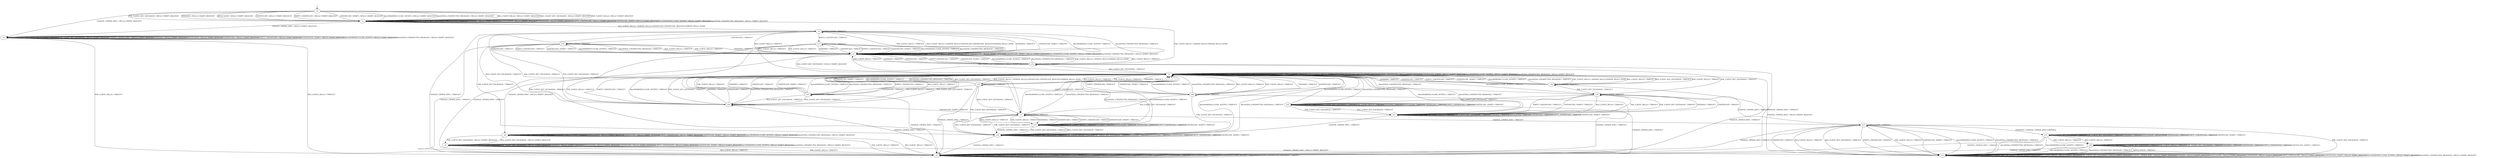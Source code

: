 digraph h7 {
s0 [label="s0"];
s1 [label="s1"];
s2 [label="s2"];
s3 [label="s3"];
s4 [label="s4"];
s15 [label="s15"];
s5 [label="s5"];
s7 [label="s7"];
s14 [label="s14"];
s16 [label="s16"];
s17 [label="s17"];
s19 [label="s19"];
s6 [label="s6"];
s8 [label="s8"];
s10 [label="s10"];
s11 [label="s11"];
s20 [label="s20"];
s21 [label="s21"];
s22 [label="s22"];
s9 [label="s9"];
s12 [label="s12"];
s13 [label="s13"];
s23 [label="s23"];
s24 [label="s24"];
s18 [label="s18"];
s25 [label="s25"];
s26 [label="s26"];
s0 -> s1 [label="RSA_CLIENT_HELLO / HELLO_VERIFY_REQUEST"];
s0 -> s1 [label="RSA_CLIENT_KEY_EXCHANGE / HELLO_VERIFY_REQUEST"];
s0 -> s1 [label="PSK_CLIENT_HELLO / HELLO_VERIFY_REQUEST"];
s0 -> s1 [label="PSK_CLIENT_KEY_EXCHANGE / HELLO_VERIFY_REQUEST"];
s0 -> s2 [label="CHANGE_CIPHER_SPEC / HELLO_VERIFY_REQUEST"];
s0 -> s1 [label="FINISHED / HELLO_VERIFY_REQUEST"];
s0 -> s1 [label="APPLICATION / HELLO_VERIFY_REQUEST"];
s0 -> s1 [label="CERTIFICATE / HELLO_VERIFY_REQUEST"];
s0 -> s1 [label="EMPTY_CERTIFICATE / HELLO_VERIFY_REQUEST"];
s0 -> s1 [label="CERTIFICATE_VERIFY / HELLO_VERIFY_REQUEST"];
s0 -> s1 [label="Alert(WARNING,CLOSE_NOTIFY) / HELLO_VERIFY_REQUEST"];
s0 -> s1 [label="Alert(FATAL,UNEXPECTED_MESSAGE) / HELLO_VERIFY_REQUEST"];
s1 -> s3 [label="RSA_CLIENT_HELLO / SERVER_HELLO,CERTIFICATE,CERTIFICATE_REQUEST,SERVER_HELLO_DONE"];
s1 -> s1 [label="RSA_CLIENT_KEY_EXCHANGE / HELLO_VERIFY_REQUEST"];
s1 -> s15 [label="PSK_CLIENT_HELLO / SERVER_HELLO,SERVER_HELLO_DONE"];
s1 -> s1 [label="PSK_CLIENT_KEY_EXCHANGE / HELLO_VERIFY_REQUEST"];
s1 -> s2 [label="CHANGE_CIPHER_SPEC / HELLO_VERIFY_REQUEST"];
s1 -> s1 [label="FINISHED / HELLO_VERIFY_REQUEST"];
s1 -> s1 [label="APPLICATION / HELLO_VERIFY_REQUEST"];
s1 -> s1 [label="CERTIFICATE / HELLO_VERIFY_REQUEST"];
s1 -> s1 [label="EMPTY_CERTIFICATE / HELLO_VERIFY_REQUEST"];
s1 -> s1 [label="CERTIFICATE_VERIFY / HELLO_VERIFY_REQUEST"];
s1 -> s1 [label="Alert(WARNING,CLOSE_NOTIFY) / HELLO_VERIFY_REQUEST"];
s1 -> s1 [label="Alert(FATAL,UNEXPECTED_MESSAGE) / HELLO_VERIFY_REQUEST"];
s2 -> s4 [label="RSA_CLIENT_HELLO / TIMEOUT"];
s2 -> s2 [label="RSA_CLIENT_KEY_EXCHANGE / HELLO_VERIFY_REQUEST"];
s2 -> s4 [label="PSK_CLIENT_HELLO / TIMEOUT"];
s2 -> s2 [label="PSK_CLIENT_KEY_EXCHANGE / HELLO_VERIFY_REQUEST"];
s2 -> s2 [label="CHANGE_CIPHER_SPEC / HELLO_VERIFY_REQUEST"];
s2 -> s2 [label="FINISHED / HELLO_VERIFY_REQUEST"];
s2 -> s2 [label="APPLICATION / HELLO_VERIFY_REQUEST"];
s2 -> s2 [label="CERTIFICATE / HELLO_VERIFY_REQUEST"];
s2 -> s2 [label="EMPTY_CERTIFICATE / HELLO_VERIFY_REQUEST"];
s2 -> s2 [label="CERTIFICATE_VERIFY / HELLO_VERIFY_REQUEST"];
s2 -> s2 [label="Alert(WARNING,CLOSE_NOTIFY) / HELLO_VERIFY_REQUEST"];
s2 -> s2 [label="Alert(FATAL,UNEXPECTED_MESSAGE) / HELLO_VERIFY_REQUEST"];
s3 -> s5 [label="RSA_CLIENT_HELLO / TIMEOUT"];
s3 -> s7 [label="RSA_CLIENT_KEY_EXCHANGE / TIMEOUT"];
s3 -> s5 [label="PSK_CLIENT_HELLO / TIMEOUT"];
s3 -> s14 [label="PSK_CLIENT_KEY_EXCHANGE / TIMEOUT"];
s3 -> s4 [label="CHANGE_CIPHER_SPEC / TIMEOUT"];
s3 -> s5 [label="FINISHED / TIMEOUT"];
s3 -> s3 [label="APPLICATION / TIMEOUT"];
s3 -> s16 [label="CERTIFICATE / TIMEOUT"];
s3 -> s17 [label="EMPTY_CERTIFICATE / TIMEOUT"];
s3 -> s5 [label="CERTIFICATE_VERIFY / TIMEOUT"];
s3 -> s5 [label="Alert(WARNING,CLOSE_NOTIFY) / TIMEOUT"];
s3 -> s5 [label="Alert(FATAL,UNEXPECTED_MESSAGE) / TIMEOUT"];
s4 -> s4 [label="RSA_CLIENT_HELLO / TIMEOUT"];
s4 -> s4 [label="RSA_CLIENT_KEY_EXCHANGE / TIMEOUT"];
s4 -> s4 [label="PSK_CLIENT_HELLO / TIMEOUT"];
s4 -> s4 [label="PSK_CLIENT_KEY_EXCHANGE / TIMEOUT"];
s4 -> s4 [label="CHANGE_CIPHER_SPEC / TIMEOUT"];
s4 -> s4 [label="FINISHED / TIMEOUT"];
s4 -> s4 [label="APPLICATION / TIMEOUT"];
s4 -> s4 [label="CERTIFICATE / TIMEOUT"];
s4 -> s4 [label="EMPTY_CERTIFICATE / TIMEOUT"];
s4 -> s4 [label="CERTIFICATE_VERIFY / TIMEOUT"];
s4 -> s4 [label="Alert(WARNING,CLOSE_NOTIFY) / TIMEOUT"];
s4 -> s4 [label="Alert(FATAL,UNEXPECTED_MESSAGE) / TIMEOUT"];
s15 -> s5 [label="RSA_CLIENT_HELLO / TIMEOUT"];
s15 -> s8 [label="RSA_CLIENT_KEY_EXCHANGE / TIMEOUT"];
s15 -> s5 [label="PSK_CLIENT_HELLO / TIMEOUT"];
s15 -> s19 [label="PSK_CLIENT_KEY_EXCHANGE / TIMEOUT"];
s15 -> s4 [label="CHANGE_CIPHER_SPEC / TIMEOUT"];
s15 -> s5 [label="FINISHED / TIMEOUT"];
s15 -> s15 [label="APPLICATION / TIMEOUT"];
s15 -> s5 [label="CERTIFICATE / TIMEOUT"];
s15 -> s5 [label="EMPTY_CERTIFICATE / TIMEOUT"];
s15 -> s5 [label="CERTIFICATE_VERIFY / TIMEOUT"];
s15 -> s5 [label="Alert(WARNING,CLOSE_NOTIFY) / TIMEOUT"];
s15 -> s5 [label="Alert(FATAL,UNEXPECTED_MESSAGE) / TIMEOUT"];
s5 -> s3 [label="RSA_CLIENT_HELLO / SERVER_HELLO,CERTIFICATE,CERTIFICATE_REQUEST,SERVER_HELLO_DONE"];
s5 -> s8 [label="RSA_CLIENT_KEY_EXCHANGE / HELLO_VERIFY_REQUEST"];
s5 -> s15 [label="PSK_CLIENT_HELLO / SERVER_HELLO,SERVER_HELLO_DONE"];
s5 -> s8 [label="PSK_CLIENT_KEY_EXCHANGE / HELLO_VERIFY_REQUEST"];
s5 -> s6 [label="CHANGE_CIPHER_SPEC / HELLO_VERIFY_REQUEST"];
s5 -> s5 [label="FINISHED / HELLO_VERIFY_REQUEST"];
s5 -> s5 [label="APPLICATION / HELLO_VERIFY_REQUEST"];
s5 -> s5 [label="CERTIFICATE / HELLO_VERIFY_REQUEST"];
s5 -> s5 [label="EMPTY_CERTIFICATE / HELLO_VERIFY_REQUEST"];
s5 -> s5 [label="CERTIFICATE_VERIFY / HELLO_VERIFY_REQUEST"];
s5 -> s5 [label="Alert(WARNING,CLOSE_NOTIFY) / HELLO_VERIFY_REQUEST"];
s5 -> s5 [label="Alert(FATAL,UNEXPECTED_MESSAGE) / HELLO_VERIFY_REQUEST"];
s7 -> s10 [label="RSA_CLIENT_HELLO / TIMEOUT"];
s7 -> s14 [label="RSA_CLIENT_KEY_EXCHANGE / TIMEOUT"];
s7 -> s10 [label="PSK_CLIENT_HELLO / TIMEOUT"];
s7 -> s14 [label="PSK_CLIENT_KEY_EXCHANGE / TIMEOUT"];
s7 -> s11 [label="CHANGE_CIPHER_SPEC / TIMEOUT"];
s7 -> s10 [label="FINISHED / TIMEOUT"];
s7 -> s7 [label="APPLICATION / TIMEOUT"];
s7 -> s10 [label="CERTIFICATE / TIMEOUT"];
s7 -> s10 [label="EMPTY_CERTIFICATE / TIMEOUT"];
s7 -> s10 [label="CERTIFICATE_VERIFY / TIMEOUT"];
s7 -> s8 [label="Alert(WARNING,CLOSE_NOTIFY) / TIMEOUT"];
s7 -> s8 [label="Alert(FATAL,UNEXPECTED_MESSAGE) / TIMEOUT"];
s14 -> s14 [label="RSA_CLIENT_HELLO / TIMEOUT"];
s14 -> s14 [label="RSA_CLIENT_KEY_EXCHANGE / TIMEOUT"];
s14 -> s14 [label="PSK_CLIENT_HELLO / TIMEOUT"];
s14 -> s14 [label="PSK_CLIENT_KEY_EXCHANGE / TIMEOUT"];
s14 -> s4 [label="CHANGE_CIPHER_SPEC / TIMEOUT"];
s14 -> s14 [label="FINISHED / TIMEOUT"];
s14 -> s14 [label="APPLICATION / TIMEOUT"];
s14 -> s14 [label="CERTIFICATE / TIMEOUT"];
s14 -> s14 [label="EMPTY_CERTIFICATE / TIMEOUT"];
s14 -> s14 [label="CERTIFICATE_VERIFY / TIMEOUT"];
s14 -> s8 [label="Alert(WARNING,CLOSE_NOTIFY) / TIMEOUT"];
s14 -> s8 [label="Alert(FATAL,UNEXPECTED_MESSAGE) / TIMEOUT"];
s16 -> s5 [label="RSA_CLIENT_HELLO / TIMEOUT"];
s16 -> s20 [label="RSA_CLIENT_KEY_EXCHANGE / TIMEOUT"];
s16 -> s5 [label="PSK_CLIENT_HELLO / TIMEOUT"];
s16 -> s20 [label="PSK_CLIENT_KEY_EXCHANGE / TIMEOUT"];
s16 -> s4 [label="CHANGE_CIPHER_SPEC / TIMEOUT"];
s16 -> s5 [label="FINISHED / TIMEOUT"];
s16 -> s16 [label="APPLICATION / TIMEOUT"];
s16 -> s5 [label="CERTIFICATE / TIMEOUT"];
s16 -> s5 [label="EMPTY_CERTIFICATE / TIMEOUT"];
s16 -> s5 [label="CERTIFICATE_VERIFY / TIMEOUT"];
s16 -> s5 [label="Alert(WARNING,CLOSE_NOTIFY) / TIMEOUT"];
s16 -> s5 [label="Alert(FATAL,UNEXPECTED_MESSAGE) / TIMEOUT"];
s17 -> s5 [label="RSA_CLIENT_HELLO / TIMEOUT"];
s17 -> s7 [label="RSA_CLIENT_KEY_EXCHANGE / TIMEOUT"];
s17 -> s5 [label="PSK_CLIENT_HELLO / TIMEOUT"];
s17 -> s14 [label="PSK_CLIENT_KEY_EXCHANGE / TIMEOUT"];
s17 -> s4 [label="CHANGE_CIPHER_SPEC / TIMEOUT"];
s17 -> s5 [label="FINISHED / TIMEOUT"];
s17 -> s17 [label="APPLICATION / TIMEOUT"];
s17 -> s5 [label="CERTIFICATE / TIMEOUT"];
s17 -> s5 [label="EMPTY_CERTIFICATE / TIMEOUT"];
s17 -> s5 [label="CERTIFICATE_VERIFY / TIMEOUT"];
s17 -> s5 [label="Alert(WARNING,CLOSE_NOTIFY) / TIMEOUT"];
s17 -> s5 [label="Alert(FATAL,UNEXPECTED_MESSAGE) / TIMEOUT"];
s19 -> s21 [label="RSA_CLIENT_HELLO / TIMEOUT"];
s19 -> s22 [label="RSA_CLIENT_KEY_EXCHANGE / TIMEOUT"];
s19 -> s21 [label="PSK_CLIENT_HELLO / TIMEOUT"];
s19 -> s21 [label="PSK_CLIENT_KEY_EXCHANGE / TIMEOUT"];
s19 -> s11 [label="CHANGE_CIPHER_SPEC / TIMEOUT"];
s19 -> s21 [label="FINISHED / TIMEOUT"];
s19 -> s19 [label="APPLICATION / TIMEOUT"];
s19 -> s21 [label="CERTIFICATE / TIMEOUT"];
s19 -> s21 [label="EMPTY_CERTIFICATE / TIMEOUT"];
s19 -> s21 [label="CERTIFICATE_VERIFY / TIMEOUT"];
s19 -> s8 [label="Alert(WARNING,CLOSE_NOTIFY) / TIMEOUT"];
s19 -> s8 [label="Alert(FATAL,UNEXPECTED_MESSAGE) / TIMEOUT"];
s6 -> s4 [label="RSA_CLIENT_HELLO / TIMEOUT"];
s6 -> s9 [label="RSA_CLIENT_KEY_EXCHANGE / HELLO_VERIFY_REQUEST"];
s6 -> s4 [label="PSK_CLIENT_HELLO / TIMEOUT"];
s6 -> s9 [label="PSK_CLIENT_KEY_EXCHANGE / HELLO_VERIFY_REQUEST"];
s6 -> s6 [label="CHANGE_CIPHER_SPEC / HELLO_VERIFY_REQUEST"];
s6 -> s6 [label="FINISHED / HELLO_VERIFY_REQUEST"];
s6 -> s6 [label="APPLICATION / HELLO_VERIFY_REQUEST"];
s6 -> s6 [label="CERTIFICATE / HELLO_VERIFY_REQUEST"];
s6 -> s6 [label="EMPTY_CERTIFICATE / HELLO_VERIFY_REQUEST"];
s6 -> s6 [label="CERTIFICATE_VERIFY / HELLO_VERIFY_REQUEST"];
s6 -> s6 [label="Alert(WARNING,CLOSE_NOTIFY) / HELLO_VERIFY_REQUEST"];
s6 -> s6 [label="Alert(FATAL,UNEXPECTED_MESSAGE) / HELLO_VERIFY_REQUEST"];
s8 -> s23 [label="RSA_CLIENT_HELLO / SERVER_HELLO,CERTIFICATE,CERTIFICATE_REQUEST,SERVER_HELLO_DONE"];
s8 -> s8 [label="RSA_CLIENT_KEY_EXCHANGE / HELLO_VERIFY_REQUEST"];
s8 -> s24 [label="PSK_CLIENT_HELLO / SERVER_HELLO,SERVER_HELLO_DONE"];
s8 -> s8 [label="PSK_CLIENT_KEY_EXCHANGE / HELLO_VERIFY_REQUEST"];
s8 -> s12 [label="CHANGE_CIPHER_SPEC / HELLO_VERIFY_REQUEST"];
s8 -> s8 [label="FINISHED / HELLO_VERIFY_REQUEST"];
s8 -> s8 [label="APPLICATION / HELLO_VERIFY_REQUEST"];
s8 -> s8 [label="CERTIFICATE / HELLO_VERIFY_REQUEST"];
s8 -> s8 [label="EMPTY_CERTIFICATE / HELLO_VERIFY_REQUEST"];
s8 -> s8 [label="CERTIFICATE_VERIFY / HELLO_VERIFY_REQUEST"];
s8 -> s8 [label="Alert(WARNING,CLOSE_NOTIFY) / HELLO_VERIFY_REQUEST"];
s8 -> s8 [label="Alert(FATAL,UNEXPECTED_MESSAGE) / HELLO_VERIFY_REQUEST"];
s10 -> s10 [label="RSA_CLIENT_HELLO / TIMEOUT"];
s10 -> s14 [label="RSA_CLIENT_KEY_EXCHANGE / TIMEOUT"];
s10 -> s10 [label="PSK_CLIENT_HELLO / TIMEOUT"];
s10 -> s14 [label="PSK_CLIENT_KEY_EXCHANGE / TIMEOUT"];
s10 -> s14 [label="CHANGE_CIPHER_SPEC / TIMEOUT"];
s10 -> s10 [label="FINISHED / TIMEOUT"];
s10 -> s10 [label="APPLICATION / TIMEOUT"];
s10 -> s10 [label="CERTIFICATE / TIMEOUT"];
s10 -> s10 [label="EMPTY_CERTIFICATE / TIMEOUT"];
s10 -> s10 [label="CERTIFICATE_VERIFY / TIMEOUT"];
s10 -> s8 [label="Alert(WARNING,CLOSE_NOTIFY) / TIMEOUT"];
s10 -> s8 [label="Alert(FATAL,UNEXPECTED_MESSAGE) / TIMEOUT"];
s11 -> s12 [label="RSA_CLIENT_HELLO / TIMEOUT"];
s11 -> s12 [label="RSA_CLIENT_KEY_EXCHANGE / TIMEOUT"];
s11 -> s12 [label="PSK_CLIENT_HELLO / TIMEOUT"];
s11 -> s12 [label="PSK_CLIENT_KEY_EXCHANGE / TIMEOUT"];
s11 -> s4 [label="CHANGE_CIPHER_SPEC / TIMEOUT"];
s11 -> s13 [label="FINISHED / CHANGE_CIPHER_SPEC,FINISHED"];
s11 -> s11 [label="APPLICATION / TIMEOUT"];
s11 -> s12 [label="CERTIFICATE / TIMEOUT"];
s11 -> s12 [label="EMPTY_CERTIFICATE / TIMEOUT"];
s11 -> s12 [label="CERTIFICATE_VERIFY / TIMEOUT"];
s11 -> s12 [label="Alert(WARNING,CLOSE_NOTIFY) / TIMEOUT"];
s11 -> s12 [label="Alert(FATAL,UNEXPECTED_MESSAGE) / TIMEOUT"];
s20 -> s8 [label="RSA_CLIENT_HELLO / TIMEOUT"];
s20 -> s8 [label="RSA_CLIENT_KEY_EXCHANGE / TIMEOUT"];
s20 -> s8 [label="PSK_CLIENT_HELLO / TIMEOUT"];
s20 -> s8 [label="PSK_CLIENT_KEY_EXCHANGE / TIMEOUT"];
s20 -> s4 [label="CHANGE_CIPHER_SPEC / TIMEOUT"];
s20 -> s8 [label="FINISHED / TIMEOUT"];
s20 -> s20 [label="APPLICATION / TIMEOUT"];
s20 -> s8 [label="CERTIFICATE / TIMEOUT"];
s20 -> s8 [label="EMPTY_CERTIFICATE / TIMEOUT"];
s20 -> s7 [label="CERTIFICATE_VERIFY / TIMEOUT"];
s20 -> s8 [label="Alert(WARNING,CLOSE_NOTIFY) / TIMEOUT"];
s20 -> s8 [label="Alert(FATAL,UNEXPECTED_MESSAGE) / TIMEOUT"];
s21 -> s21 [label="RSA_CLIENT_HELLO / TIMEOUT"];
s21 -> s22 [label="RSA_CLIENT_KEY_EXCHANGE / TIMEOUT"];
s21 -> s21 [label="PSK_CLIENT_HELLO / TIMEOUT"];
s21 -> s21 [label="PSK_CLIENT_KEY_EXCHANGE / TIMEOUT"];
s21 -> s14 [label="CHANGE_CIPHER_SPEC / TIMEOUT"];
s21 -> s21 [label="FINISHED / TIMEOUT"];
s21 -> s21 [label="APPLICATION / TIMEOUT"];
s21 -> s21 [label="CERTIFICATE / TIMEOUT"];
s21 -> s21 [label="EMPTY_CERTIFICATE / TIMEOUT"];
s21 -> s21 [label="CERTIFICATE_VERIFY / TIMEOUT"];
s21 -> s8 [label="Alert(WARNING,CLOSE_NOTIFY) / TIMEOUT"];
s21 -> s8 [label="Alert(FATAL,UNEXPECTED_MESSAGE) / TIMEOUT"];
s22 -> s22 [label="RSA_CLIENT_HELLO / TIMEOUT"];
s22 -> s22 [label="RSA_CLIENT_KEY_EXCHANGE / TIMEOUT"];
s22 -> s22 [label="PSK_CLIENT_HELLO / TIMEOUT"];
s22 -> s21 [label="PSK_CLIENT_KEY_EXCHANGE / TIMEOUT"];
s22 -> s4 [label="CHANGE_CIPHER_SPEC / TIMEOUT"];
s22 -> s22 [label="FINISHED / TIMEOUT"];
s22 -> s22 [label="APPLICATION / TIMEOUT"];
s22 -> s22 [label="CERTIFICATE / TIMEOUT"];
s22 -> s22 [label="EMPTY_CERTIFICATE / TIMEOUT"];
s22 -> s22 [label="CERTIFICATE_VERIFY / TIMEOUT"];
s22 -> s8 [label="Alert(WARNING,CLOSE_NOTIFY) / TIMEOUT"];
s22 -> s8 [label="Alert(FATAL,UNEXPECTED_MESSAGE) / TIMEOUT"];
s9 -> s4 [label="RSA_CLIENT_HELLO / TIMEOUT"];
s9 -> s9 [label="RSA_CLIENT_KEY_EXCHANGE / HELLO_VERIFY_REQUEST"];
s9 -> s4 [label="PSK_CLIENT_HELLO / TIMEOUT"];
s9 -> s9 [label="PSK_CLIENT_KEY_EXCHANGE / HELLO_VERIFY_REQUEST"];
s9 -> s12 [label="CHANGE_CIPHER_SPEC / HELLO_VERIFY_REQUEST"];
s9 -> s9 [label="FINISHED / HELLO_VERIFY_REQUEST"];
s9 -> s9 [label="APPLICATION / HELLO_VERIFY_REQUEST"];
s9 -> s9 [label="CERTIFICATE / HELLO_VERIFY_REQUEST"];
s9 -> s9 [label="EMPTY_CERTIFICATE / HELLO_VERIFY_REQUEST"];
s9 -> s9 [label="CERTIFICATE_VERIFY / HELLO_VERIFY_REQUEST"];
s9 -> s9 [label="Alert(WARNING,CLOSE_NOTIFY) / HELLO_VERIFY_REQUEST"];
s9 -> s9 [label="Alert(FATAL,UNEXPECTED_MESSAGE) / HELLO_VERIFY_REQUEST"];
s12 -> s12 [label="RSA_CLIENT_HELLO / HELLO_VERIFY_REQUEST"];
s12 -> s12 [label="RSA_CLIENT_KEY_EXCHANGE / HELLO_VERIFY_REQUEST"];
s12 -> s12 [label="PSK_CLIENT_HELLO / HELLO_VERIFY_REQUEST"];
s12 -> s12 [label="PSK_CLIENT_KEY_EXCHANGE / HELLO_VERIFY_REQUEST"];
s12 -> s12 [label="CHANGE_CIPHER_SPEC / HELLO_VERIFY_REQUEST"];
s12 -> s12 [label="FINISHED / HELLO_VERIFY_REQUEST"];
s12 -> s12 [label="APPLICATION / HELLO_VERIFY_REQUEST"];
s12 -> s12 [label="CERTIFICATE / HELLO_VERIFY_REQUEST"];
s12 -> s12 [label="EMPTY_CERTIFICATE / HELLO_VERIFY_REQUEST"];
s12 -> s12 [label="CERTIFICATE_VERIFY / HELLO_VERIFY_REQUEST"];
s12 -> s12 [label="Alert(WARNING,CLOSE_NOTIFY) / HELLO_VERIFY_REQUEST"];
s12 -> s12 [label="Alert(FATAL,UNEXPECTED_MESSAGE) / HELLO_VERIFY_REQUEST"];
s13 -> s18 [label="RSA_CLIENT_HELLO / TIMEOUT"];
s13 -> s13 [label="RSA_CLIENT_KEY_EXCHANGE / TIMEOUT"];
s13 -> s18 [label="PSK_CLIENT_HELLO / TIMEOUT"];
s13 -> s13 [label="PSK_CLIENT_KEY_EXCHANGE / TIMEOUT"];
s13 -> s4 [label="CHANGE_CIPHER_SPEC / TIMEOUT"];
s13 -> s13 [label="FINISHED / TIMEOUT"];
s13 -> s13 [label="APPLICATION / APPLICATION"];
s13 -> s13 [label="CERTIFICATE / TIMEOUT"];
s13 -> s13 [label="EMPTY_CERTIFICATE / TIMEOUT"];
s13 -> s13 [label="CERTIFICATE_VERIFY / TIMEOUT"];
s13 -> s12 [label="Alert(WARNING,CLOSE_NOTIFY) / TIMEOUT"];
s13 -> s12 [label="Alert(FATAL,UNEXPECTED_MESSAGE) / TIMEOUT"];
s23 -> s8 [label="RSA_CLIENT_HELLO / TIMEOUT"];
s23 -> s7 [label="RSA_CLIENT_KEY_EXCHANGE / TIMEOUT"];
s23 -> s8 [label="PSK_CLIENT_HELLO / TIMEOUT"];
s23 -> s14 [label="PSK_CLIENT_KEY_EXCHANGE / TIMEOUT"];
s23 -> s4 [label="CHANGE_CIPHER_SPEC / TIMEOUT"];
s23 -> s8 [label="FINISHED / TIMEOUT"];
s23 -> s23 [label="APPLICATION / TIMEOUT"];
s23 -> s25 [label="CERTIFICATE / TIMEOUT"];
s23 -> s26 [label="EMPTY_CERTIFICATE / TIMEOUT"];
s23 -> s8 [label="CERTIFICATE_VERIFY / TIMEOUT"];
s23 -> s8 [label="Alert(WARNING,CLOSE_NOTIFY) / TIMEOUT"];
s23 -> s8 [label="Alert(FATAL,UNEXPECTED_MESSAGE) / TIMEOUT"];
s24 -> s8 [label="RSA_CLIENT_HELLO / TIMEOUT"];
s24 -> s8 [label="RSA_CLIENT_KEY_EXCHANGE / TIMEOUT"];
s24 -> s8 [label="PSK_CLIENT_HELLO / TIMEOUT"];
s24 -> s19 [label="PSK_CLIENT_KEY_EXCHANGE / TIMEOUT"];
s24 -> s4 [label="CHANGE_CIPHER_SPEC / TIMEOUT"];
s24 -> s8 [label="FINISHED / TIMEOUT"];
s24 -> s24 [label="APPLICATION / TIMEOUT"];
s24 -> s8 [label="CERTIFICATE / TIMEOUT"];
s24 -> s8 [label="EMPTY_CERTIFICATE / TIMEOUT"];
s24 -> s8 [label="CERTIFICATE_VERIFY / TIMEOUT"];
s24 -> s8 [label="Alert(WARNING,CLOSE_NOTIFY) / TIMEOUT"];
s24 -> s8 [label="Alert(FATAL,UNEXPECTED_MESSAGE) / TIMEOUT"];
s18 -> s18 [label="RSA_CLIENT_HELLO / TIMEOUT"];
s18 -> s18 [label="RSA_CLIENT_KEY_EXCHANGE / TIMEOUT"];
s18 -> s18 [label="PSK_CLIENT_HELLO / TIMEOUT"];
s18 -> s18 [label="PSK_CLIENT_KEY_EXCHANGE / TIMEOUT"];
s18 -> s4 [label="CHANGE_CIPHER_SPEC / TIMEOUT"];
s18 -> s18 [label="FINISHED / TIMEOUT"];
s18 -> s12 [label="APPLICATION / TIMEOUT"];
s18 -> s18 [label="CERTIFICATE / TIMEOUT"];
s18 -> s18 [label="EMPTY_CERTIFICATE / TIMEOUT"];
s18 -> s18 [label="CERTIFICATE_VERIFY / TIMEOUT"];
s18 -> s12 [label="Alert(WARNING,CLOSE_NOTIFY) / TIMEOUT"];
s18 -> s12 [label="Alert(FATAL,UNEXPECTED_MESSAGE) / TIMEOUT"];
s25 -> s8 [label="RSA_CLIENT_HELLO / TIMEOUT"];
s25 -> s20 [label="RSA_CLIENT_KEY_EXCHANGE / TIMEOUT"];
s25 -> s8 [label="PSK_CLIENT_HELLO / TIMEOUT"];
s25 -> s20 [label="PSK_CLIENT_KEY_EXCHANGE / TIMEOUT"];
s25 -> s4 [label="CHANGE_CIPHER_SPEC / TIMEOUT"];
s25 -> s8 [label="FINISHED / TIMEOUT"];
s25 -> s25 [label="APPLICATION / TIMEOUT"];
s25 -> s8 [label="CERTIFICATE / TIMEOUT"];
s25 -> s8 [label="EMPTY_CERTIFICATE / TIMEOUT"];
s25 -> s8 [label="CERTIFICATE_VERIFY / TIMEOUT"];
s25 -> s8 [label="Alert(WARNING,CLOSE_NOTIFY) / TIMEOUT"];
s25 -> s8 [label="Alert(FATAL,UNEXPECTED_MESSAGE) / TIMEOUT"];
s26 -> s8 [label="RSA_CLIENT_HELLO / TIMEOUT"];
s26 -> s7 [label="RSA_CLIENT_KEY_EXCHANGE / TIMEOUT"];
s26 -> s8 [label="PSK_CLIENT_HELLO / TIMEOUT"];
s26 -> s14 [label="PSK_CLIENT_KEY_EXCHANGE / TIMEOUT"];
s26 -> s4 [label="CHANGE_CIPHER_SPEC / TIMEOUT"];
s26 -> s8 [label="FINISHED / TIMEOUT"];
s26 -> s26 [label="APPLICATION / TIMEOUT"];
s26 -> s8 [label="CERTIFICATE / TIMEOUT"];
s26 -> s8 [label="EMPTY_CERTIFICATE / TIMEOUT"];
s26 -> s8 [label="CERTIFICATE_VERIFY / TIMEOUT"];
s26 -> s8 [label="Alert(WARNING,CLOSE_NOTIFY) / TIMEOUT"];
s26 -> s8 [label="Alert(FATAL,UNEXPECTED_MESSAGE) / TIMEOUT"];
__start0 [shape=none, label=""];
__start0 -> s0 [label=""];
}
